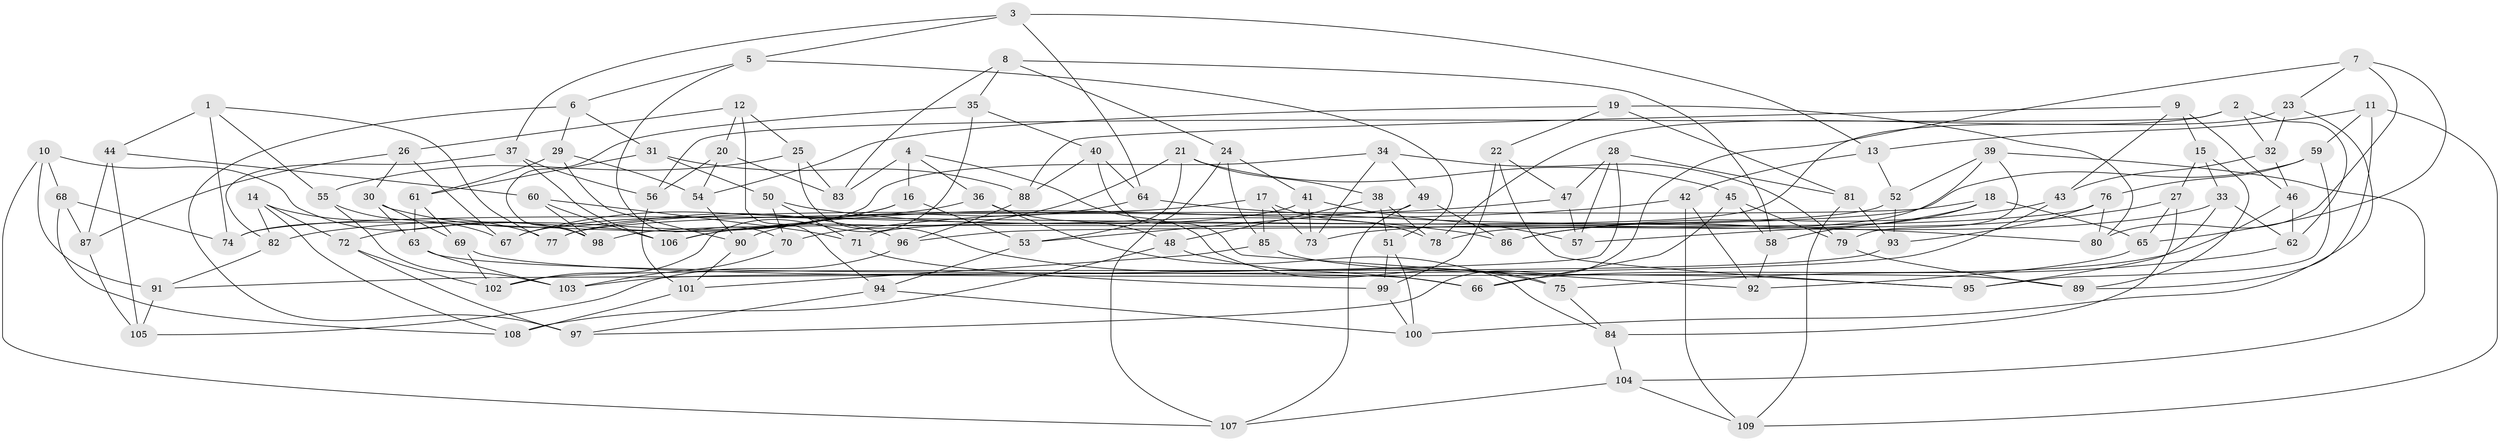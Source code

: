 // Generated by graph-tools (version 1.1) at 2025/16/03/09/25 04:16:13]
// undirected, 109 vertices, 218 edges
graph export_dot {
graph [start="1"]
  node [color=gray90,style=filled];
  1;
  2;
  3;
  4;
  5;
  6;
  7;
  8;
  9;
  10;
  11;
  12;
  13;
  14;
  15;
  16;
  17;
  18;
  19;
  20;
  21;
  22;
  23;
  24;
  25;
  26;
  27;
  28;
  29;
  30;
  31;
  32;
  33;
  34;
  35;
  36;
  37;
  38;
  39;
  40;
  41;
  42;
  43;
  44;
  45;
  46;
  47;
  48;
  49;
  50;
  51;
  52;
  53;
  54;
  55;
  56;
  57;
  58;
  59;
  60;
  61;
  62;
  63;
  64;
  65;
  66;
  67;
  68;
  69;
  70;
  71;
  72;
  73;
  74;
  75;
  76;
  77;
  78;
  79;
  80;
  81;
  82;
  83;
  84;
  85;
  86;
  87;
  88;
  89;
  90;
  91;
  92;
  93;
  94;
  95;
  96;
  97;
  98;
  99;
  100;
  101;
  102;
  103;
  104;
  105;
  106;
  107;
  108;
  109;
  1 -- 44;
  1 -- 77;
  1 -- 55;
  1 -- 74;
  2 -- 78;
  2 -- 32;
  2 -- 62;
  2 -- 56;
  3 -- 5;
  3 -- 13;
  3 -- 37;
  3 -- 64;
  4 -- 83;
  4 -- 36;
  4 -- 75;
  4 -- 16;
  5 -- 51;
  5 -- 6;
  5 -- 70;
  6 -- 29;
  6 -- 97;
  6 -- 31;
  7 -- 97;
  7 -- 23;
  7 -- 80;
  7 -- 65;
  8 -- 58;
  8 -- 35;
  8 -- 83;
  8 -- 24;
  9 -- 15;
  9 -- 46;
  9 -- 43;
  9 -- 88;
  10 -- 107;
  10 -- 91;
  10 -- 68;
  10 -- 98;
  11 -- 89;
  11 -- 109;
  11 -- 59;
  11 -- 13;
  12 -- 26;
  12 -- 94;
  12 -- 20;
  12 -- 25;
  13 -- 52;
  13 -- 42;
  14 -- 77;
  14 -- 108;
  14 -- 82;
  14 -- 72;
  15 -- 89;
  15 -- 33;
  15 -- 27;
  16 -- 72;
  16 -- 53;
  16 -- 82;
  17 -- 77;
  17 -- 78;
  17 -- 85;
  17 -- 73;
  18 -- 77;
  18 -- 65;
  18 -- 58;
  18 -- 86;
  19 -- 81;
  19 -- 80;
  19 -- 54;
  19 -- 22;
  20 -- 56;
  20 -- 83;
  20 -- 54;
  21 -- 38;
  21 -- 106;
  21 -- 53;
  21 -- 45;
  22 -- 99;
  22 -- 47;
  22 -- 95;
  23 -- 71;
  23 -- 32;
  23 -- 100;
  24 -- 107;
  24 -- 85;
  24 -- 41;
  25 -- 83;
  25 -- 55;
  25 -- 66;
  26 -- 87;
  26 -- 67;
  26 -- 30;
  27 -- 57;
  27 -- 65;
  27 -- 84;
  28 -- 91;
  28 -- 81;
  28 -- 57;
  28 -- 47;
  29 -- 90;
  29 -- 61;
  29 -- 54;
  30 -- 69;
  30 -- 63;
  30 -- 96;
  31 -- 61;
  31 -- 88;
  31 -- 50;
  32 -- 43;
  32 -- 46;
  33 -- 62;
  33 -- 95;
  33 -- 73;
  34 -- 73;
  34 -- 74;
  34 -- 49;
  34 -- 79;
  35 -- 98;
  35 -- 102;
  35 -- 40;
  36 -- 84;
  36 -- 48;
  36 -- 67;
  37 -- 106;
  37 -- 56;
  37 -- 82;
  38 -- 51;
  38 -- 78;
  38 -- 48;
  39 -- 79;
  39 -- 78;
  39 -- 52;
  39 -- 104;
  40 -- 92;
  40 -- 64;
  40 -- 88;
  41 -- 57;
  41 -- 73;
  41 -- 67;
  42 -- 92;
  42 -- 109;
  42 -- 106;
  43 -- 86;
  43 -- 103;
  44 -- 105;
  44 -- 60;
  44 -- 87;
  45 -- 58;
  45 -- 79;
  45 -- 66;
  46 -- 66;
  46 -- 62;
  47 -- 57;
  47 -- 70;
  48 -- 108;
  48 -- 75;
  49 -- 86;
  49 -- 107;
  49 -- 53;
  50 -- 70;
  50 -- 71;
  50 -- 86;
  51 -- 99;
  51 -- 100;
  52 -- 93;
  52 -- 74;
  53 -- 94;
  54 -- 90;
  55 -- 103;
  55 -- 67;
  56 -- 101;
  58 -- 92;
  59 -- 76;
  59 -- 95;
  59 -- 96;
  60 -- 71;
  60 -- 106;
  60 -- 98;
  61 -- 63;
  61 -- 69;
  62 -- 75;
  63 -- 103;
  63 -- 66;
  64 -- 90;
  64 -- 80;
  65 -- 92;
  68 -- 87;
  68 -- 108;
  68 -- 74;
  69 -- 89;
  69 -- 102;
  70 -- 103;
  71 -- 99;
  72 -- 102;
  72 -- 97;
  75 -- 84;
  76 -- 93;
  76 -- 80;
  76 -- 98;
  79 -- 89;
  81 -- 93;
  81 -- 109;
  82 -- 91;
  84 -- 104;
  85 -- 101;
  85 -- 95;
  87 -- 105;
  88 -- 96;
  90 -- 101;
  91 -- 105;
  93 -- 102;
  94 -- 100;
  94 -- 97;
  96 -- 105;
  99 -- 100;
  101 -- 108;
  104 -- 107;
  104 -- 109;
}
